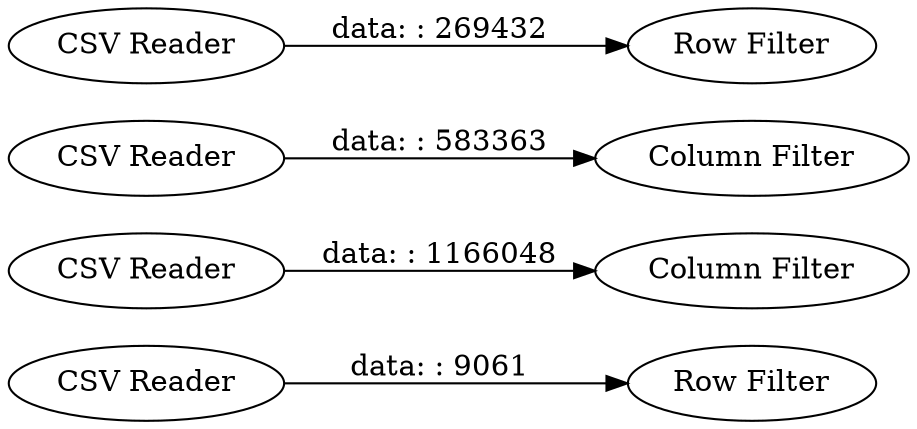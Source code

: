 digraph {
	"6958583193740795532_6" [label="Row Filter"]
	"6958583193740795532_4" [label="CSV Reader"]
	"6958583193740795532_7" [label="Column Filter"]
	"6958583193740795532_1" [label="CSV Reader"]
	"6958583193740795532_8" [label="Column Filter"]
	"6958583193740795532_2" [label="CSV Reader"]
	"6958583193740795532_3" [label="CSV Reader"]
	"6958583193740795532_5" [label="Row Filter"]
	"6958583193740795532_1" -> "6958583193740795532_5" [label="data: : 269432"]
	"6958583193740795532_2" -> "6958583193740795532_6" [label="data: : 9061"]
	"6958583193740795532_4" -> "6958583193740795532_8" [label="data: : 1166048"]
	"6958583193740795532_3" -> "6958583193740795532_7" [label="data: : 583363"]
	rankdir=LR
}
